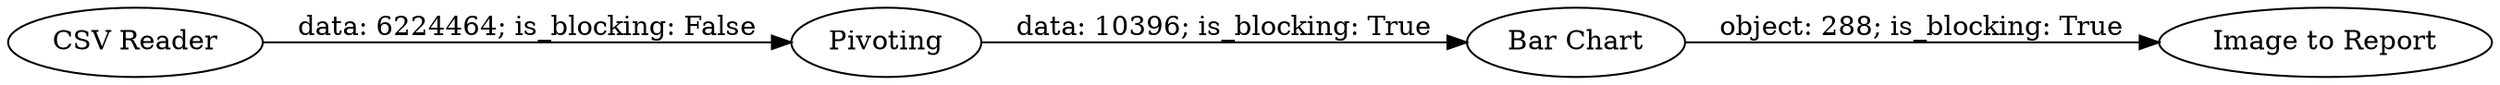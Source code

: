digraph {
	"-1199923188396918435_3" [label="Bar Chart"]
	"-1199923188396918435_4" [label="Image to Report"]
	"-1199923188396918435_1" [label="CSV Reader"]
	"-1199923188396918435_2" [label=Pivoting]
	"-1199923188396918435_2" -> "-1199923188396918435_3" [label="data: 10396; is_blocking: True"]
	"-1199923188396918435_3" -> "-1199923188396918435_4" [label="object: 288; is_blocking: True"]
	"-1199923188396918435_1" -> "-1199923188396918435_2" [label="data: 6224464; is_blocking: False"]
	rankdir=LR
}
